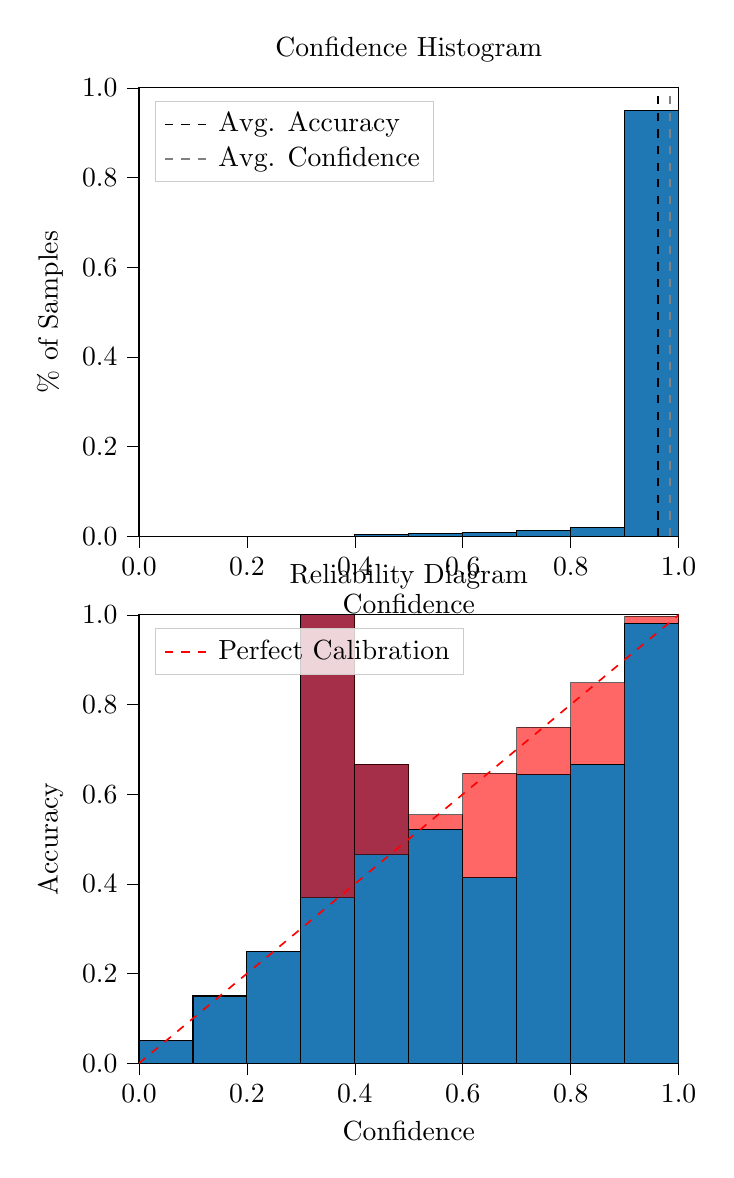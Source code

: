 % This file was created by tikzplotlib v0.9.8.
\begin{tikzpicture}

\definecolor{color0}{rgb}{0.122,0.467,0.706}

\begin{groupplot}[group style={group size=1 by 2}]
\nextgroupplot[
legend cell align={left},
legend style={
  fill opacity=0.8,
  draw opacity=1,
  text opacity=1,
  at={(0.03,0.97)},
  anchor=north west,
  draw=white!80!black
},
tick align=outside,
tick pos=left,
title={Confidence Histogram},
x grid style={white!69.02!black},
xlabel={Confidence},
xmin=0, xmax=1,
xtick style={color=black},
xtick={0,0.2,0.4,0.6,0.8,1},
xticklabels={0.0,0.2,0.4,0.6,0.8,1.0},
y grid style={white!69.02!black},
ylabel={\% of Samples},
ymin=0, ymax=1,
ytick style={color=black},
ytick={0,0.2,0.4,0.6,0.8,1},
yticklabels={0.0,0.2,0.4,0.6,0.8,1.0}
]
\draw[draw=black,fill=color0] (axis cs:-6.939e-18,0) rectangle (axis cs:0.1,0);
\draw[draw=black,fill=color0] (axis cs:0.1,0) rectangle (axis cs:0.2,0);
\draw[draw=black,fill=color0] (axis cs:0.2,0) rectangle (axis cs:0.3,0);
\draw[draw=black,fill=color0] (axis cs:0.3,0) rectangle (axis cs:0.4,0.0);
\draw[draw=black,fill=color0] (axis cs:0.4,0) rectangle (axis cs:0.5,0.003);
\draw[draw=black,fill=color0] (axis cs:0.5,0) rectangle (axis cs:0.6,0.007);
\draw[draw=black,fill=color0] (axis cs:0.6,0) rectangle (axis cs:0.7,0.008);
\draw[draw=black,fill=color0] (axis cs:0.7,0) rectangle (axis cs:0.8,0.013);
\draw[draw=black,fill=color0] (axis cs:0.8,0) rectangle (axis cs:0.9,0.02);
\draw[draw=black,fill=color0] (axis cs:0.9,0) rectangle (axis cs:1,0.949);
\addplot [semithick, black, dashed]
table {%
0.962 0
0.962 1
};
\addlegendentry{Avg. Accuracy}
\addplot [semithick, white!50.196!black, dashed]
table {%
0.984 0
0.984 1
};
\addlegendentry{Avg. Confidence}

\nextgroupplot[
legend cell align={left},
legend style={
  fill opacity=0.8,
  draw opacity=1,
  text opacity=1,
  at={(0.03,0.97)},
  anchor=north west,
  draw=white!80!black
},
tick align=outside,
tick pos=left,
title={Reliability Diagram},
x grid style={white!69.02!black},
xlabel={Confidence},
xmin=0, xmax=1,
xtick style={color=black},
xtick={0,0.2,0.4,0.6,0.8,1},
xticklabels={0.0,0.2,0.4,0.6,0.8,1.0},
y grid style={white!69.02!black},
ylabel={Accuracy},
ymin=0, ymax=1,
ytick style={color=black},
ytick={0,0.2,0.4,0.6,0.8,1},
yticklabels={0.0,0.2,0.4,0.6,0.8,1.0}
]
\draw[draw=black,fill=color0] (axis cs:-6.939e-18,0) rectangle (axis cs:0.1,0.05);
\draw[draw=black,fill=color0] (axis cs:0.1,0) rectangle (axis cs:0.2,0.15);
\draw[draw=black,fill=color0] (axis cs:0.2,0) rectangle (axis cs:0.3,0.25);
\draw[draw=black,fill=color0] (axis cs:0.3,0) rectangle (axis cs:0.4,1);
\draw[draw=black,fill=color0] (axis cs:0.4,0) rectangle (axis cs:0.5,0.667);
\draw[draw=black,fill=color0] (axis cs:0.5,0) rectangle (axis cs:0.6,0.522);
\draw[draw=black,fill=color0] (axis cs:0.6,0) rectangle (axis cs:0.7,0.414);
\draw[draw=black,fill=color0] (axis cs:0.7,0) rectangle (axis cs:0.8,0.644);
\draw[draw=black,fill=color0] (axis cs:0.8,0) rectangle (axis cs:0.9,0.667);
\draw[draw=black,fill=color0] (axis cs:0.9,0) rectangle (axis cs:1,0.981);
\draw[draw=black,fill=red,opacity=0.6] (axis cs:-6.939e-18,0.05) rectangle (axis cs:0.1,0.05);
\draw[draw=black,fill=red,opacity=0.6] (axis cs:0.1,0.15) rectangle (axis cs:0.2,0.15);
\draw[draw=black,fill=red,opacity=0.6] (axis cs:0.2,0.25) rectangle (axis cs:0.3,0.25);
\draw[draw=black,fill=red,opacity=0.6] (axis cs:0.3,1) rectangle (axis cs:0.4,0.369);
\draw[draw=black,fill=red,opacity=0.6] (axis cs:0.4,0.667) rectangle (axis cs:0.5,0.465);
\draw[draw=black,fill=red,opacity=0.6] (axis cs:0.5,0.522) rectangle (axis cs:0.6,0.554);
\draw[draw=black,fill=red,opacity=0.6] (axis cs:0.6,0.414) rectangle (axis cs:0.7,0.647);
\draw[draw=black,fill=red,opacity=0.6] (axis cs:0.7,0.644) rectangle (axis cs:0.8,0.749);
\draw[draw=black,fill=red,opacity=0.6] (axis cs:0.8,0.667) rectangle (axis cs:0.9,0.849);
\draw[draw=black,fill=red,opacity=0.6] (axis cs:0.9,0.981) rectangle (axis cs:1,0.997);
\addplot [semithick, red, dashed]
table {%
0 0
1 1
};
\addlegendentry{Perfect Calibration}
\end{groupplot}

\end{tikzpicture}
